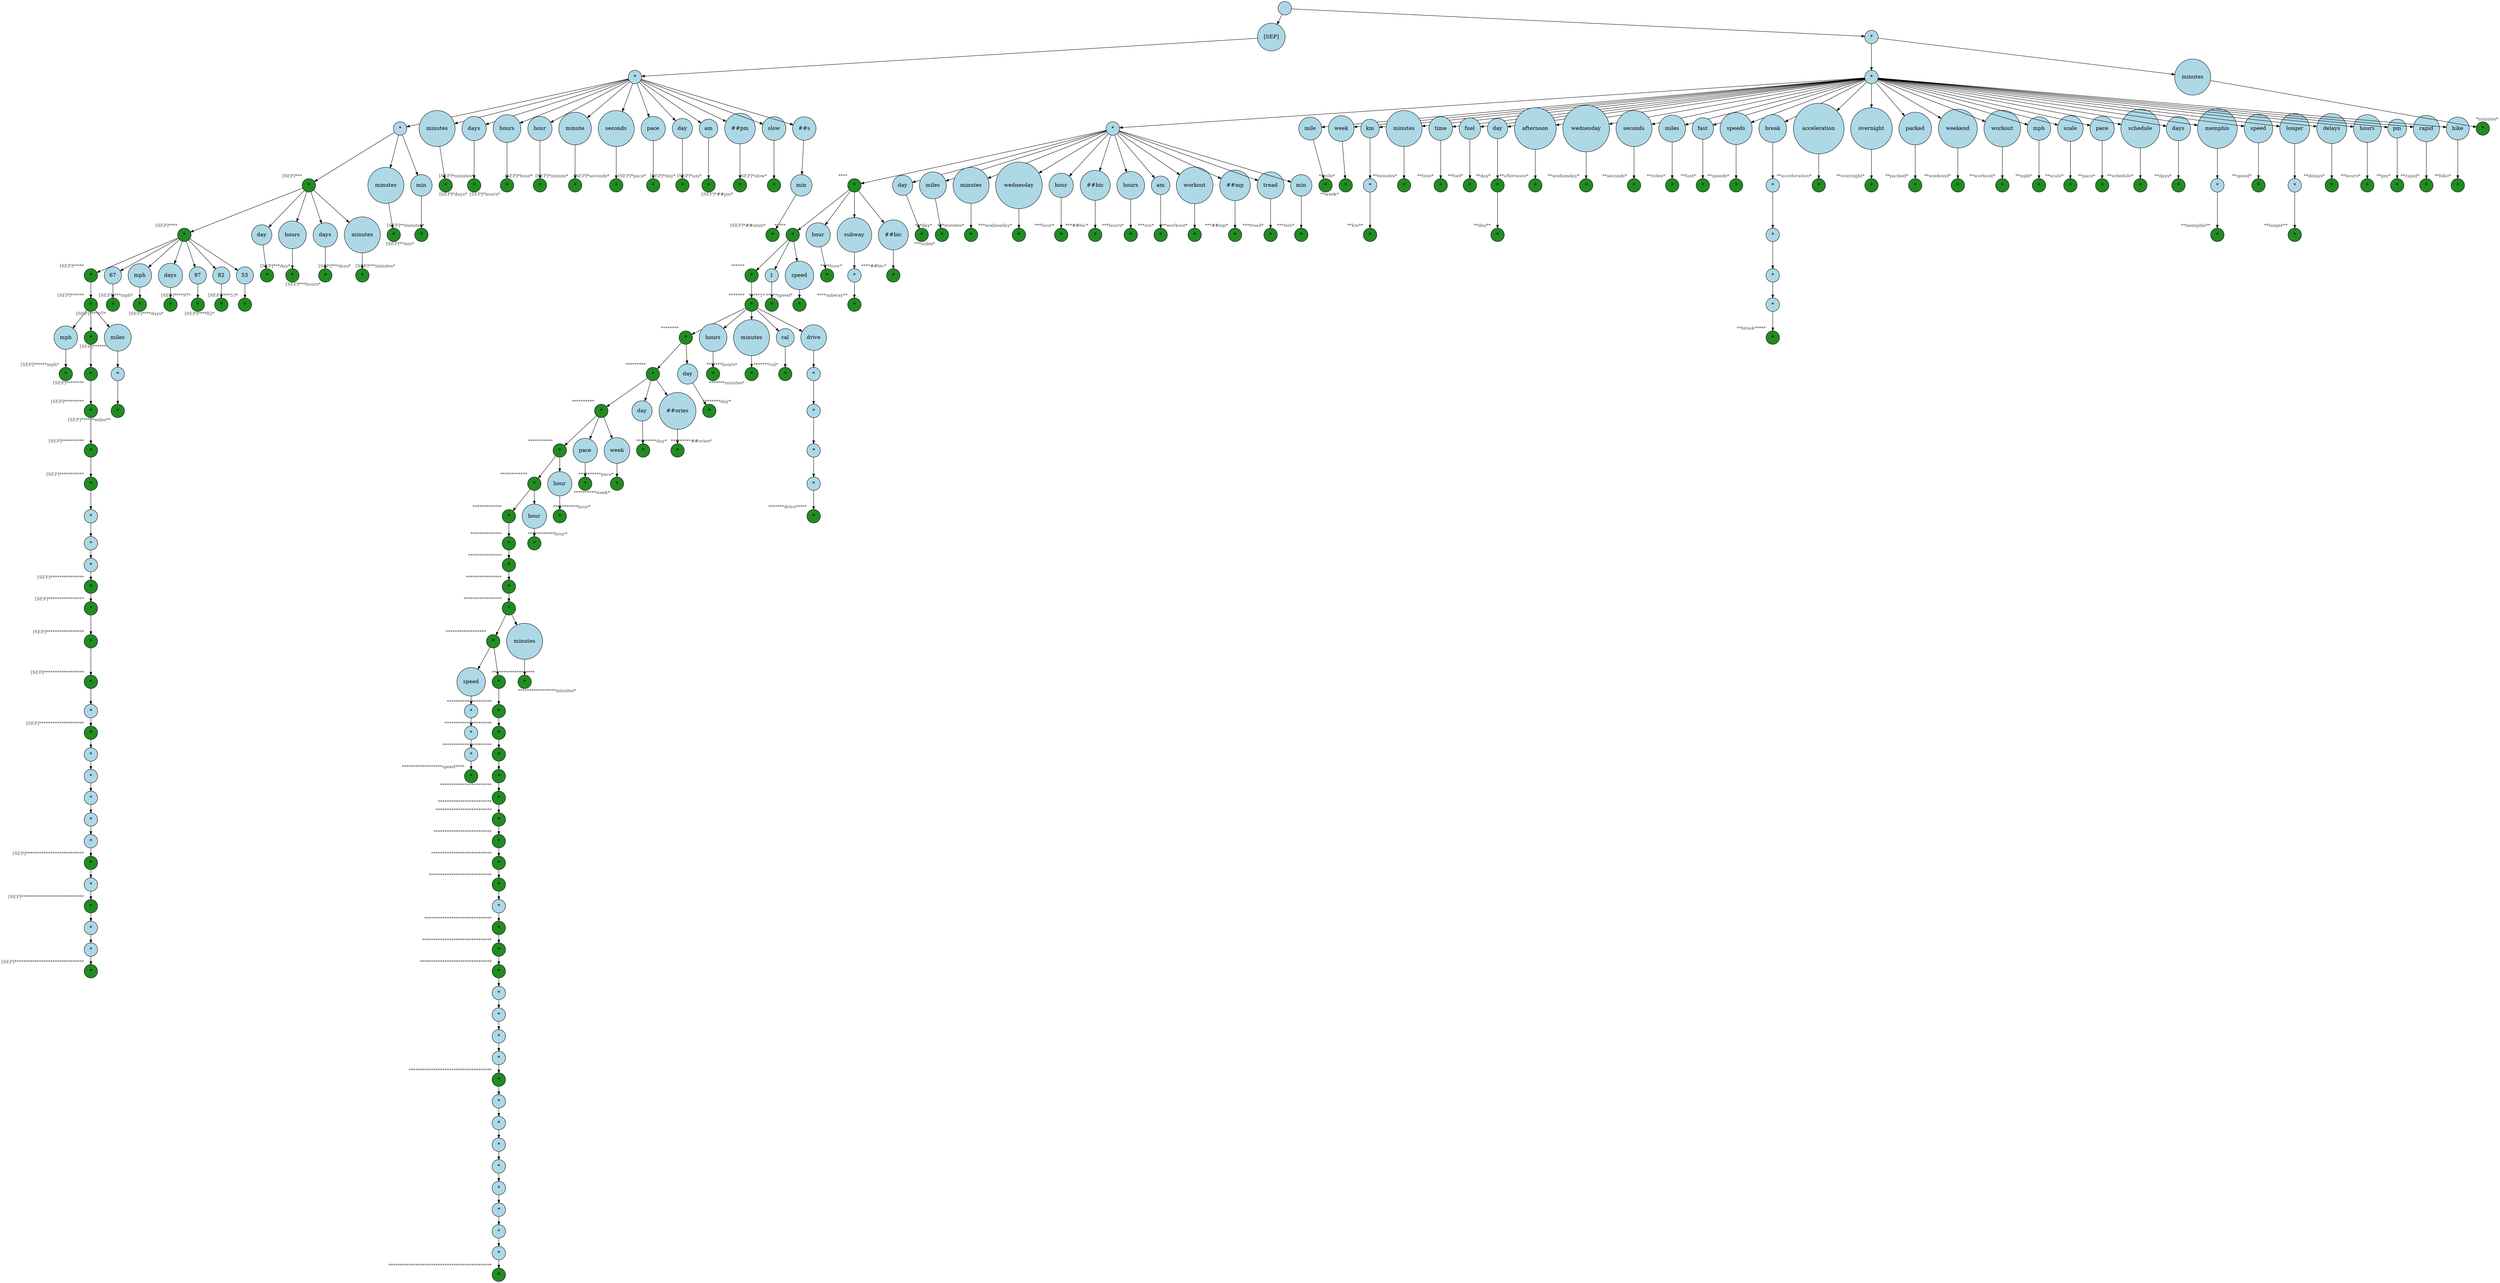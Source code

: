 digraph {
graph [
  nodesep=0.25,
  ranksep=0.3,
  splines=line
];
node [
  style=filled,
  fillcolor=lightblue,
  shape=circle
];
edge [
  arrowsize=0.8,
  color=black
];

94165189569744 [
  label=""
];
140291436638208 [
  label="[SEP]"
];
140291436021584 [
  label="*"
];
140291436027200 [
  label="*"
];
140291433184944 [
  label="*"
  xlabel=<<FONT COLOR="grey25" POINT-SIZE="12">[SEP]***</FONT>>
  fillcolor="forestgreen"
  color="black"
];
140291433184048 [
  label="*"
  xlabel=<<FONT COLOR="grey25" POINT-SIZE="12">[SEP]****</FONT>>
  fillcolor="forestgreen"
  color="black"
];
140291433178480 [
  label="*"
  xlabel=<<FONT COLOR="grey25" POINT-SIZE="12">[SEP]*****</FONT>>
  fillcolor="forestgreen"
  color="black"
];
140291433172784 [
  label="*"
  xlabel=<<FONT COLOR="grey25" POINT-SIZE="12">[SEP]******</FONT>>
  fillcolor="forestgreen"
  color="black"
];
140291433175408 [
  label="mph"
];
140291433177136 [
  label="*"
  xlabel=<<FONT COLOR="grey25" POINT-SIZE="12">[SEP]******mph*</FONT>>
  fillcolor="forestgreen"
  color="black"
];
140291433175920 [
  label="*"
  xlabel=<<FONT COLOR="grey25" POINT-SIZE="12">[SEP]*******</FONT>>
  fillcolor="forestgreen"
  color="black"
];
140291433171248 [
  label="*"
  xlabel=<<FONT COLOR="grey25" POINT-SIZE="12">[SEP]********</FONT>>
  fillcolor="forestgreen"
  color="black"
];
140291433173680 [
  label="*"
  xlabel=<<FONT COLOR="grey25" POINT-SIZE="12">[SEP]*********</FONT>>
  fillcolor="forestgreen"
  color="black"
];
140291433184624 [
  label="*"
  xlabel=<<FONT COLOR="grey25" POINT-SIZE="12">[SEP]**********</FONT>>
  fillcolor="forestgreen"
  color="black"
];
140291433169776 [
  label="*"
  xlabel=<<FONT COLOR="grey25" POINT-SIZE="12">[SEP]***********</FONT>>
  fillcolor="forestgreen"
  color="black"
];
140291433180464 [
  label="*"
];
140291433182768 [
  label="*"
];
140291433183088 [
  label="*"
];
140291433176112 [
  label="*"
  xlabel=<<FONT COLOR="grey25" POINT-SIZE="12">[SEP]***************</FONT>>
  fillcolor="forestgreen"
  color="black"
];
140291433171440 [
  label="*"
  xlabel=<<FONT COLOR="grey25" POINT-SIZE="12">[SEP]****************</FONT>>
  fillcolor="forestgreen"
  color="black"
];
140291433176304 [
  label="*"
  xlabel=<<FONT COLOR="grey25" POINT-SIZE="12">[SEP]*****************</FONT>>
  fillcolor="forestgreen"
  color="black"
];
140291433175024 [
  label="*"
  xlabel=<<FONT COLOR="grey25" POINT-SIZE="12">[SEP]******************</FONT>>
  fillcolor="forestgreen"
  color="black"
];
140289730774800 [
  label="*"
];
140289730787840 [
  label="*"
  xlabel=<<FONT COLOR="grey25" POINT-SIZE="12">[SEP]********************</FONT>>
  fillcolor="forestgreen"
  color="black"
];
140289730786560 [
  label="*"
];
140289730783280 [
  label="*"
];
140289730777920 [
  label="*"
];
140289730777120 [
  label="*"
];
140289730785360 [
  label="*"
];
140289730779200 [
  label="*"
  xlabel=<<FONT COLOR="grey25" POINT-SIZE="12">[SEP]**************************</FONT>>
  fillcolor="forestgreen"
  color="black"
];
140289730775040 [
  label="*"
];
140289730786400 [
  label="*"
  xlabel=<<FONT COLOR="grey25" POINT-SIZE="12">[SEP]****************************</FONT>>
  fillcolor="forestgreen"
  color="black"
];
140289730781040 [
  label="*"
];
140289730774880 [
  label="*"
];
140289730780240 [
  label="*"
  xlabel=<<FONT COLOR="grey25" POINT-SIZE="12">[SEP]*******************************</FONT>>
  fillcolor="forestgreen"
  color="black"
];
140291433177008 [
  label="miles"
];
140291433174448 [
  label="*"
];
140291433178224 [
  label="*"
  xlabel=<<FONT COLOR="grey25" POINT-SIZE="12">[SEP]******miles**</FONT>>
  fillcolor="forestgreen"
  color="black"
];
140291433177392 [
  label="67"
];
140291434339888 [
  label="*"
  xlabel=<<FONT COLOR="grey25" POINT-SIZE="12">[SEP]****67*</FONT>>
  fillcolor="forestgreen"
  color="black"
];
140291434335280 [
  label="mph"
];
140291434332336 [
  label="*"
  xlabel=<<FONT COLOR="grey25" POINT-SIZE="12">[SEP]****mph*</FONT>>
  fillcolor="forestgreen"
  color="black"
];
140291434338672 [
  label="days"
];
140291434347760 [
  label="*"
  xlabel=<<FONT COLOR="grey25" POINT-SIZE="12">[SEP]****days*</FONT>>
  fillcolor="forestgreen"
  color="black"
];
140291434343408 [
  label="97"
];
140291434342768 [
  label="*"
  xlabel=<<FONT COLOR="grey25" POINT-SIZE="12">[SEP]****97*</FONT>>
  fillcolor="forestgreen"
  color="black"
];
140291434337136 [
  label="82"
];
140291434341168 [
  label="*"
  xlabel=<<FONT COLOR="grey25" POINT-SIZE="12">[SEP]****82*</FONT>>
  fillcolor="forestgreen"
  color="black"
];
140291434347952 [
  label="53"
];
140291434338992 [
  label="*"
  xlabel=<<FONT COLOR="grey25" POINT-SIZE="12">[SEP]****53*</FONT>>
  fillcolor="forestgreen"
  color="black"
];
140291434340720 [
  label="day"
];
140291434344752 [
  label="*"
  xlabel=<<FONT COLOR="grey25" POINT-SIZE="12">[SEP]***day*</FONT>>
  fillcolor="forestgreen"
  color="black"
];
140291434343472 [
  label="hours"
];
140291434332464 [
  label="*"
  xlabel=<<FONT COLOR="grey25" POINT-SIZE="12">[SEP]***hours*</FONT>>
  fillcolor="forestgreen"
  color="black"
];
140291434333616 [
  label="days"
];
140291434346608 [
  label="*"
  xlabel=<<FONT COLOR="grey25" POINT-SIZE="12">[SEP]***days*</FONT>>
  fillcolor="forestgreen"
  color="black"
];
140291434336240 [
  label="minutes"
];
140291434334832 [
  label="*"
  xlabel=<<FONT COLOR="grey25" POINT-SIZE="12">[SEP]***minutes*</FONT>>
  fillcolor="forestgreen"
  color="black"
];
140291434337008 [
  label="minutes"
];
140291434340656 [
  label="*"
  xlabel=<<FONT COLOR="grey25" POINT-SIZE="12">[SEP]**minutes*</FONT>>
  fillcolor="forestgreen"
  color="black"
];
140291434336176 [
  label="min"
];
140291434341040 [
  label="*"
  xlabel=<<FONT COLOR="grey25" POINT-SIZE="12">[SEP]**min*</FONT>>
  fillcolor="forestgreen"
  color="black"
];
140291434337968 [
  label="minutes"
];
140291434334448 [
  label="*"
  xlabel=<<FONT COLOR="grey25" POINT-SIZE="12">[SEP]*minutes*</FONT>>
  fillcolor="forestgreen"
  color="black"
];
140291434346416 [
  label="days"
];
140291434337584 [
  label="*"
  xlabel=<<FONT COLOR="grey25" POINT-SIZE="12">[SEP]*days*</FONT>>
  fillcolor="forestgreen"
  color="black"
];
140291434337392 [
  label="hours"
];
140291434344816 [
  label="*"
  xlabel=<<FONT COLOR="grey25" POINT-SIZE="12">[SEP]*hours*</FONT>>
  fillcolor="forestgreen"
  color="black"
];
140291434334128 [
  label="hour"
];
140291434338736 [
  label="*"
  xlabel=<<FONT COLOR="grey25" POINT-SIZE="12">[SEP]*hour*</FONT>>
  fillcolor="forestgreen"
  color="black"
];
140291434348336 [
  label="minute"
];
140291434347888 [
  label="*"
  xlabel=<<FONT COLOR="grey25" POINT-SIZE="12">[SEP]*minute*</FONT>>
  fillcolor="forestgreen"
  color="black"
];
140291434338032 [
  label="seconds"
];
140291434345328 [
  label="*"
  xlabel=<<FONT COLOR="grey25" POINT-SIZE="12">[SEP]*seconds*</FONT>>
  fillcolor="forestgreen"
  color="black"
];
140291434345840 [
  label="pace"
];
140291434347312 [
  label="*"
  xlabel=<<FONT COLOR="grey25" POINT-SIZE="12">[SEP]*pace*</FONT>>
  fillcolor="forestgreen"
  color="black"
];
140291434338096 [
  label="day"
];
140291434332400 [
  label="*"
  xlabel=<<FONT COLOR="grey25" POINT-SIZE="12">[SEP]*day*</FONT>>
  fillcolor="forestgreen"
  color="black"
];
140291434344176 [
  label="am"
];
140291434344624 [
  label="*"
  xlabel=<<FONT COLOR="grey25" POINT-SIZE="12">[SEP]*am*</FONT>>
  fillcolor="forestgreen"
  color="black"
];
140291434344368 [
  label="##pm"
];
140291434332912 [
  label="*"
  xlabel=<<FONT COLOR="grey25" POINT-SIZE="12">[SEP]*##pm*</FONT>>
  fillcolor="forestgreen"
  color="black"
];
140291434333680 [
  label="slow"
];
140291434343792 [
  label="*"
  xlabel=<<FONT COLOR="grey25" POINT-SIZE="12">[SEP]*slow*</FONT>>
  fillcolor="forestgreen"
  color="black"
];
140291434346032 [
  label="##s"
];
140291434335536 [
  label="min"
];
140291434342512 [
  label="*"
  xlabel=<<FONT COLOR="grey25" POINT-SIZE="12">[SEP]*##smin*</FONT>>
  fillcolor="forestgreen"
  color="black"
];
94165189609096 [
  label="*"
];
140290928855392 [
  label="*"
];
140290928867152 [
  label="*"
];
140290928868256 [
  label="*"
  xlabel=<<FONT COLOR="grey25" POINT-SIZE="12">****</FONT>>
  fillcolor="forestgreen"
  color="black"
];
140290928867824 [
  label="*"
  xlabel=<<FONT COLOR="grey25" POINT-SIZE="12">*****</FONT>>
  fillcolor="forestgreen"
  color="black"
];
140290928866096 [
  label="*"
  xlabel=<<FONT COLOR="grey25" POINT-SIZE="12">******</FONT>>
  fillcolor="forestgreen"
  color="black"
];
140290928867200 [
  label="*"
  xlabel=<<FONT COLOR="grey25" POINT-SIZE="12">*******</FONT>>
  fillcolor="forestgreen"
  color="black"
];
140291434342000 [
  label="*"
  xlabel=<<FONT COLOR="grey25" POINT-SIZE="12">********</FONT>>
  fillcolor="forestgreen"
  color="black"
];
140291434335984 [
  label="*"
  xlabel=<<FONT COLOR="grey25" POINT-SIZE="12">*********</FONT>>
  fillcolor="forestgreen"
  color="black"
];
140291434336752 [
  label="*"
  xlabel=<<FONT COLOR="grey25" POINT-SIZE="12">**********</FONT>>
  fillcolor="forestgreen"
  color="black"
];
140291434348144 [
  label="*"
  xlabel=<<FONT COLOR="grey25" POINT-SIZE="12">***********</FONT>>
  fillcolor="forestgreen"
  color="black"
];
140291434337200 [
  label="*"
  xlabel=<<FONT COLOR="grey25" POINT-SIZE="12">************</FONT>>
  fillcolor="forestgreen"
  color="black"
];
140291434341744 [
  label="*"
  xlabel=<<FONT COLOR="grey25" POINT-SIZE="12">*************</FONT>>
  fillcolor="forestgreen"
  color="black"
];
140291434346736 [
  label="*"
  xlabel=<<FONT COLOR="grey25" POINT-SIZE="12">**************</FONT>>
  fillcolor="forestgreen"
  color="black"
];
140291434340400 [
  label="*"
  xlabel=<<FONT COLOR="grey25" POINT-SIZE="12">***************</FONT>>
  fillcolor="forestgreen"
  color="black"
];
140291434337712 [
  label="*"
  xlabel=<<FONT COLOR="grey25" POINT-SIZE="12">****************</FONT>>
  fillcolor="forestgreen"
  color="black"
];
140291434335920 [
  label="*"
  xlabel=<<FONT COLOR="grey25" POINT-SIZE="12">*****************</FONT>>
  fillcolor="forestgreen"
  color="black"
];
140291434340976 [
  label="*"
  xlabel=<<FONT COLOR="grey25" POINT-SIZE="12">******************</FONT>>
  fillcolor="forestgreen"
  color="black"
];
140291434348464 [
  label="speed"
];
140289730783920 [
  label="*"
];
140289730783760 [
  label="*"
];
140289730782160 [
  label="*"
];
140289730783120 [
  label="*"
  xlabel=<<FONT COLOR="grey25" POINT-SIZE="12">******************speed****</FONT>>
  fillcolor="forestgreen"
  color="black"
];
140291434333744 [
  label="*"
  xlabel=<<FONT COLOR="grey25" POINT-SIZE="12">*******************</FONT>>
  fillcolor="forestgreen"
  color="black"
];
140291434342448 [
  label="*"
  xlabel=<<FONT COLOR="grey25" POINT-SIZE="12">********************</FONT>>
  fillcolor="forestgreen"
  color="black"
];
140291434342832 [
  label="*"
  xlabel=<<FONT COLOR="grey25" POINT-SIZE="12">*********************</FONT>>
  fillcolor="forestgreen"
  color="black"
];
140291434341360 [
  label="*"
  xlabel=<<FONT COLOR="grey25" POINT-SIZE="12">**********************</FONT>>
  fillcolor="forestgreen"
  color="black"
];
140291434343344 [
  label="*"
  xlabel=<<FONT COLOR="grey25" POINT-SIZE="12">***********************</FONT>>
  fillcolor="forestgreen"
  color="black"
];
140289730774400 [
  label="*"
  xlabel=<<FONT COLOR="grey25" POINT-SIZE="12">************************</FONT>>
  fillcolor="forestgreen"
  color="black"
];
140289730776800 [
  label="*"
  xlabel=<<FONT COLOR="grey25" POINT-SIZE="12">*************************</FONT>>
  fillcolor="forestgreen"
  color="black"
];
140289730787600 [
  label="*"
  xlabel=<<FONT COLOR="grey25" POINT-SIZE="12">**************************</FONT>>
  fillcolor="forestgreen"
  color="black"
];
140289730777680 [
  label="*"
  xlabel=<<FONT COLOR="grey25" POINT-SIZE="12">***************************</FONT>>
  fillcolor="forestgreen"
  color="black"
];
140289730785840 [
  label="*"
  xlabel=<<FONT COLOR="grey25" POINT-SIZE="12">****************************</FONT>>
  fillcolor="forestgreen"
  color="black"
];
140289730777760 [
  label="*"
];
140289730782320 [
  label="*"
  xlabel=<<FONT COLOR="grey25" POINT-SIZE="12">******************************</FONT>>
  fillcolor="forestgreen"
  color="black"
];
140289730776080 [
  label="*"
  xlabel=<<FONT COLOR="grey25" POINT-SIZE="12">*******************************</FONT>>
  fillcolor="forestgreen"
  color="black"
];
140289730777840 [
  label="*"
  xlabel=<<FONT COLOR="grey25" POINT-SIZE="12">********************************</FONT>>
  fillcolor="forestgreen"
  color="black"
];
140289730781520 [
  label="*"
];
140289730776320 [
  label="*"
];
140289730781680 [
  label="*"
];
140289730775920 [
  label="*"
];
140289730785600 [
  label="*"
  xlabel=<<FONT COLOR="grey25" POINT-SIZE="12">*************************************</FONT>>
  fillcolor="forestgreen"
  color="black"
];
140289730776640 [
  label="*"
];
140289730782480 [
  label="*"
];
140289711097872 [
  label="*"
];
140289711100752 [
  label="*"
];
140289711099024 [
  label="*"
];
140289711102096 [
  label="*"
];
140289711099984 [
  label="*"
];
140289711106992 [
  label="*"
];
140289711107760 [
  label="*"
  xlabel=<<FONT COLOR="grey25" POINT-SIZE="12">**********************************************</FONT>>
  fillcolor="forestgreen"
  color="black"
];
140294643998256 [
  label="minutes"
];
140289730782640 [
  label="*"
  xlabel=<<FONT COLOR="grey25" POINT-SIZE="12">*****************minutes*</FONT>>
  fillcolor="forestgreen"
  color="black"
];
140291434687472 [
  label="hour"
];
140291434684912 [
  label="*"
  xlabel=<<FONT COLOR="grey25" POINT-SIZE="12">************hour*</FONT>>
  fillcolor="forestgreen"
  color="black"
];
140291434677360 [
  label="hour"
];
140291434677872 [
  label="*"
  xlabel=<<FONT COLOR="grey25" POINT-SIZE="12">***********hour*</FONT>>
  fillcolor="forestgreen"
  color="black"
];
140291434683952 [
  label="pace"
];
140291434687088 [
  label="*"
  xlabel=<<FONT COLOR="grey25" POINT-SIZE="12">**********pace*</FONT>>
  fillcolor="forestgreen"
  color="black"
];
140291434687408 [
  label="week"
];
140291434678448 [
  label="*"
  xlabel=<<FONT COLOR="grey25" POINT-SIZE="12">**********week*</FONT>>
  fillcolor="forestgreen"
  color="black"
];
140291434688624 [
  label="day"
];
140291434680048 [
  label="*"
  xlabel=<<FONT COLOR="grey25" POINT-SIZE="12">*********day*</FONT>>
  fillcolor="forestgreen"
  color="black"
];
140291434683888 [
  label="##ories"
];
140291434690224 [
  label="*"
  xlabel=<<FONT COLOR="grey25" POINT-SIZE="12">*********##ories*</FONT>>
  fillcolor="forestgreen"
  color="black"
];
140291434683760 [
  label="day"
];
140291434692336 [
  label="*"
  xlabel=<<FONT COLOR="grey25" POINT-SIZE="12">********day*</FONT>>
  fillcolor="forestgreen"
  color="black"
];
140291434680624 [
  label="hours"
];
140291434687856 [
  label="*"
  xlabel=<<FONT COLOR="grey25" POINT-SIZE="12">*******hours*</FONT>>
  fillcolor="forestgreen"
  color="black"
];
140291434684720 [
  label="minutes"
];
140291434690672 [
  label="*"
  xlabel=<<FONT COLOR="grey25" POINT-SIZE="12">*******minutes*</FONT>>
  fillcolor="forestgreen"
  color="black"
];
140291434689520 [
  label="cal"
];
140291434681328 [
  label="*"
  xlabel=<<FONT COLOR="grey25" POINT-SIZE="12">*******cal*</FONT>>
  fillcolor="forestgreen"
  color="black"
];
140291434683632 [
  label="drive"
];
140291434680368 [
  label="*"
];
140291434691888 [
  label="*"
];
140291434684784 [
  label="*"
];
140291434688112 [
  label="*"
];
140291434684400 [
  label="*"
  xlabel=<<FONT COLOR="grey25" POINT-SIZE="12">*******drive*****</FONT>>
  fillcolor="forestgreen"
  color="black"
];
140290928853472 [
  label="1"
];
140291434541536 [
  label="*"
  xlabel=<<FONT COLOR="grey25" POINT-SIZE="12">*****1*</FONT>>
  fillcolor="forestgreen"
  color="black"
];
140291434691120 [
  label="speed"
];
140291434687600 [
  label="*"
  xlabel=<<FONT COLOR="grey25" POINT-SIZE="12">*****speed*</FONT>>
  fillcolor="forestgreen"
  color="black"
];
140291434691504 [
  label="hour"
];
140291434692272 [
  label="*"
  xlabel=<<FONT COLOR="grey25" POINT-SIZE="12">****hour*</FONT>>
  fillcolor="forestgreen"
  color="black"
];
140291434682864 [
  label="subway"
];
140291434687792 [
  label="*"
];
140291434686576 [
  label="*"
  xlabel=<<FONT COLOR="grey25" POINT-SIZE="12">****subway**</FONT>>
  fillcolor="forestgreen"
  color="black"
];
140291434690992 [
  label="##bic"
];
140291434677040 [
  label="*"
  xlabel=<<FONT COLOR="grey25" POINT-SIZE="12">****##bic*</FONT>>
  fillcolor="forestgreen"
  color="black"
];
140290928859712 [
  label="day"
];
140291434535104 [
  label="*"
  xlabel=<<FONT COLOR="grey25" POINT-SIZE="12">***day*</FONT>>
  fillcolor="forestgreen"
  color="black"
];
140291434683248 [
  label="miles"
];
140291434684272 [
  label="*"
  xlabel=<<FONT COLOR="grey25" POINT-SIZE="12">***miles*</FONT>>
  fillcolor="forestgreen"
  color="black"
];
140291434680112 [
  label="minutes"
];
140291434678832 [
  label="*"
  xlabel=<<FONT COLOR="grey25" POINT-SIZE="12">***minutes*</FONT>>
  fillcolor="forestgreen"
  color="black"
];
140291434676656 [
  label="wednesday"
];
140291434684208 [
  label="*"
  xlabel=<<FONT COLOR="grey25" POINT-SIZE="12">***wednesday*</FONT>>
  fillcolor="forestgreen"
  color="black"
];
140291434528816 [
  label="hour"
];
140291434682480 [
  label="*"
  xlabel=<<FONT COLOR="grey25" POINT-SIZE="12">***hour*</FONT>>
  fillcolor="forestgreen"
  color="black"
];
140291434680432 [
  label="##bic"
];
140291434683440 [
  label="*"
  xlabel=<<FONT COLOR="grey25" POINT-SIZE="12">***##bic*</FONT>>
  fillcolor="forestgreen"
  color="black"
];
140291434685936 [
  label="hours"
];
140291434691568 [
  label="*"
  xlabel=<<FONT COLOR="grey25" POINT-SIZE="12">***hours*</FONT>>
  fillcolor="forestgreen"
  color="black"
];
140291434543216 [
  label="am"
];
140291434544848 [
  label="*"
  xlabel=<<FONT COLOR="grey25" POINT-SIZE="12">***am*</FONT>>
  fillcolor="forestgreen"
  color="black"
];
140291434692208 [
  label="workout"
];
140291434687536 [
  label="*"
  xlabel=<<FONT COLOR="grey25" POINT-SIZE="12">***workout*</FONT>>
  fillcolor="forestgreen"
  color="black"
];
140291434539424 [
  label="##mp"
];
140291434688304 [
  label="*"
  xlabel=<<FONT COLOR="grey25" POINT-SIZE="12">***##mp*</FONT>>
  fillcolor="forestgreen"
  color="black"
];
140291434681776 [
  label="tread"
];
140291434691376 [
  label="*"
  xlabel=<<FONT COLOR="grey25" POINT-SIZE="12">***tread*</FONT>>
  fillcolor="forestgreen"
  color="black"
];
140289714292704 [
  label="min"
];
140289714296016 [
  label="*"
  xlabel=<<FONT COLOR="grey25" POINT-SIZE="12">***min*</FONT>>
  fillcolor="forestgreen"
  color="black"
];
140290928857552 [
  label="mile"
];
140289714291984 [
  label="*"
  xlabel=<<FONT COLOR="grey25" POINT-SIZE="12">**mile*</FONT>>
  fillcolor="forestgreen"
  color="black"
];
140289714292224 [
  label="week"
];
140289714297648 [
  label="*"
  xlabel=<<FONT COLOR="grey25" POINT-SIZE="12">**week*</FONT>>
  fillcolor="forestgreen"
  color="black"
];
140289714306672 [
  label="km"
];
140289714298032 [
  label="*"
];
140289714295440 [
  label="*"
  xlabel=<<FONT COLOR="grey25" POINT-SIZE="12">**km**</FONT>>
  fillcolor="forestgreen"
  color="black"
];
140291434677104 [
  label="minutes"
];
140291434679536 [
  label="*"
  xlabel=<<FONT COLOR="grey25" POINT-SIZE="12">**minutes*</FONT>>
  fillcolor="forestgreen"
  color="black"
];
140289714298992 [
  label="time"
];
140289714301344 [
  label="*"
  xlabel=<<FONT COLOR="grey25" POINT-SIZE="12">**time*</FONT>>
  fillcolor="forestgreen"
  color="black"
];
140289714293232 [
  label="fuel"
];
140289714303360 [
  label="*"
  xlabel=<<FONT COLOR="grey25" POINT-SIZE="12">**fuel*</FONT>>
  fillcolor="forestgreen"
  color="black"
];
140289714291888 [
  label="day"
];
140289714292080 [
  label="*"
  xlabel=<<FONT COLOR="grey25" POINT-SIZE="12">**day*</FONT>>
  fillcolor="forestgreen"
  color="black"
];
140289714297984 [
  label="*"
  xlabel=<<FONT COLOR="grey25" POINT-SIZE="12">**day**</FONT>>
  fillcolor="forestgreen"
  color="black"
];
140291434678896 [
  label="afternoon"
];
140291434692080 [
  label="*"
  xlabel=<<FONT COLOR="grey25" POINT-SIZE="12">**afternoon*</FONT>>
  fillcolor="forestgreen"
  color="black"
];
140291434680816 [
  label="wednesday"
];
140291434682736 [
  label="*"
  xlabel=<<FONT COLOR="grey25" POINT-SIZE="12">**wednesday*</FONT>>
  fillcolor="forestgreen"
  color="black"
];
140291434678192 [
  label="seconds"
];
140291434689136 [
  label="*"
  xlabel=<<FONT COLOR="grey25" POINT-SIZE="12">**seconds*</FONT>>
  fillcolor="forestgreen"
  color="black"
];
140289714297216 [
  label="miles"
];
140291434679344 [
  label="*"
  xlabel=<<FONT COLOR="grey25" POINT-SIZE="12">**miles*</FONT>>
  fillcolor="forestgreen"
  color="black"
];
140289714292512 [
  label="fast"
];
140289714296544 [
  label="*"
  xlabel=<<FONT COLOR="grey25" POINT-SIZE="12">**fast*</FONT>>
  fillcolor="forestgreen"
  color="black"
];
140291429469424 [
  label="speeds"
];
140291429473712 [
  label="*"
  xlabel=<<FONT COLOR="grey25" POINT-SIZE="12">**speeds*</FONT>>
  fillcolor="forestgreen"
  color="black"
];
140289714300288 [
  label="break"
];
140291429479920 [
  label="*"
];
140291429478640 [
  label="*"
];
140291429470512 [
  label="*"
];
140291429478576 [
  label="*"
];
140291429466928 [
  label="*"
  xlabel=<<FONT COLOR="grey25" POINT-SIZE="12">**break*****</FONT>>
  fillcolor="forestgreen"
  color="black"
];
140291429470384 [
  label="acceleration"
];
140291429467184 [
  label="*"
  xlabel=<<FONT COLOR="grey25" POINT-SIZE="12">**acceleration*</FONT>>
  fillcolor="forestgreen"
  color="black"
];
140291429482288 [
  label="overnight"
];
140291429468208 [
  label="*"
  xlabel=<<FONT COLOR="grey25" POINT-SIZE="12">**overnight*</FONT>>
  fillcolor="forestgreen"
  color="black"
];
140291429467376 [
  label="packed"
];
140291429475248 [
  label="*"
  xlabel=<<FONT COLOR="grey25" POINT-SIZE="12">**packed*</FONT>>
  fillcolor="forestgreen"
  color="black"
];
140291429473584 [
  label="weekend"
];
140291429480432 [
  label="*"
  xlabel=<<FONT COLOR="grey25" POINT-SIZE="12">**weekend*</FONT>>
  fillcolor="forestgreen"
  color="black"
];
140291429481136 [
  label="workout"
];
140291429474928 [
  label="*"
  xlabel=<<FONT COLOR="grey25" POINT-SIZE="12">**workout*</FONT>>
  fillcolor="forestgreen"
  color="black"
];
140289714294672 [
  label="mph"
];
140289714293616 [
  label="*"
  xlabel=<<FONT COLOR="grey25" POINT-SIZE="12">**mph*</FONT>>
  fillcolor="forestgreen"
  color="black"
];
140289714293808 [
  label="scale"
];
140291429469168 [
  label="*"
  xlabel=<<FONT COLOR="grey25" POINT-SIZE="12">**scale*</FONT>>
  fillcolor="forestgreen"
  color="black"
];
140289714302928 [
  label="pace"
];
140289714305328 [
  label="*"
  xlabel=<<FONT COLOR="grey25" POINT-SIZE="12">**pace*</FONT>>
  fillcolor="forestgreen"
  color="black"
];
140291429472624 [
  label="schedule"
];
140291429474736 [
  label="*"
  xlabel=<<FONT COLOR="grey25" POINT-SIZE="12">**schedule*</FONT>>
  fillcolor="forestgreen"
  color="black"
];
140289714304464 [
  label="days"
];
140289714300624 [
  label="*"
  xlabel=<<FONT COLOR="grey25" POINT-SIZE="12">**days*</FONT>>
  fillcolor="forestgreen"
  color="black"
];
140291429475056 [
  label="memphis"
];
140291429478768 [
  label="*"
];
140291429470832 [
  label="*"
  xlabel=<<FONT COLOR="grey25" POINT-SIZE="12">**memphis**</FONT>>
  fillcolor="forestgreen"
  color="black"
];
140289714295824 [
  label="speed"
];
140291429482352 [
  label="*"
  xlabel=<<FONT COLOR="grey25" POINT-SIZE="12">**speed*</FONT>>
  fillcolor="forestgreen"
  color="black"
];
140291429470960 [
  label="longer"
];
140291429474864 [
  label="*"
];
140291429470128 [
  label="*"
  xlabel=<<FONT COLOR="grey25" POINT-SIZE="12">**longer**</FONT>>
  fillcolor="forestgreen"
  color="black"
];
140291429474352 [
  label="delays"
];
140291429474608 [
  label="*"
  xlabel=<<FONT COLOR="grey25" POINT-SIZE="12">**delays*</FONT>>
  fillcolor="forestgreen"
  color="black"
];
140289714299856 [
  label="hours"
];
140291429477296 [
  label="*"
  xlabel=<<FONT COLOR="grey25" POINT-SIZE="12">**hours*</FONT>>
  fillcolor="forestgreen"
  color="black"
];
140289714300816 [
  label="pm"
];
140289714292608 [
  label="*"
  xlabel=<<FONT COLOR="grey25" POINT-SIZE="12">**pm*</FONT>>
  fillcolor="forestgreen"
  color="black"
];
140289714293376 [
  label="rapid"
];
140291429468464 [
  label="*"
  xlabel=<<FONT COLOR="grey25" POINT-SIZE="12">**rapid*</FONT>>
  fillcolor="forestgreen"
  color="black"
];
140289714302352 [
  label="hike"
];
140289714305136 [
  label="*"
  xlabel=<<FONT COLOR="grey25" POINT-SIZE="12">**hike*</FONT>>
  fillcolor="forestgreen"
  color="black"
];
140291429476592 [
  label="minutes"
];
140291429472496 [
  label="*"
  xlabel=<<FONT COLOR="grey25" POINT-SIZE="12">*minutes*</FONT>>
  fillcolor="forestgreen"
  color="black"
];
140291433175408 -> 140291433177136 [

];
140291433172784 -> 140291433175408 [

];
140289730774880 -> 140289730780240 [

];
140289730781040 -> 140289730774880 [

];
140289730786400 -> 140289730781040 [

];
140289730775040 -> 140289730786400 [

];
140289730779200 -> 140289730775040 [

];
140289730785360 -> 140289730779200 [

];
140289730777120 -> 140289730785360 [

];
140289730777920 -> 140289730777120 [

];
140289730783280 -> 140289730777920 [

];
140289730786560 -> 140289730783280 [

];
140289730787840 -> 140289730786560 [

];
140289730774800 -> 140289730787840 [

];
140291433175024 -> 140289730774800 [

];
140291433176304 -> 140291433175024 [

];
140291433171440 -> 140291433176304 [

];
140291433176112 -> 140291433171440 [

];
140291433183088 -> 140291433176112 [

];
140291433182768 -> 140291433183088 [

];
140291433180464 -> 140291433182768 [

];
140291433169776 -> 140291433180464 [

];
140291433184624 -> 140291433169776 [

];
140291433173680 -> 140291433184624 [

];
140291433171248 -> 140291433173680 [

];
140291433175920 -> 140291433171248 [

];
140291433172784 -> 140291433175920 [

];
140291433174448 -> 140291433178224 [

];
140291433177008 -> 140291433174448 [

];
140291433172784 -> 140291433177008 [

];
140291433178480 -> 140291433172784 [

];
140291433184048 -> 140291433178480 [

];
140291433177392 -> 140291434339888 [

];
140291433184048 -> 140291433177392 [

];
140291434335280 -> 140291434332336 [

];
140291433184048 -> 140291434335280 [

];
140291434338672 -> 140291434347760 [

];
140291433184048 -> 140291434338672 [

];
140291434343408 -> 140291434342768 [

];
140291433184048 -> 140291434343408 [

];
140291434337136 -> 140291434341168 [

];
140291433184048 -> 140291434337136 [

];
140291434347952 -> 140291434338992 [

];
140291433184048 -> 140291434347952 [

];
140291433184944 -> 140291433184048 [

];
140291434340720 -> 140291434344752 [

];
140291433184944 -> 140291434340720 [

];
140291434343472 -> 140291434332464 [

];
140291433184944 -> 140291434343472 [

];
140291434333616 -> 140291434346608 [

];
140291433184944 -> 140291434333616 [

];
140291434336240 -> 140291434334832 [

];
140291433184944 -> 140291434336240 [

];
140291436027200 -> 140291433184944 [

];
140291434337008 -> 140291434340656 [

];
140291436027200 -> 140291434337008 [

];
140291434336176 -> 140291434341040 [

];
140291436027200 -> 140291434336176 [

];
140291436021584 -> 140291436027200 [

];
140291434337968 -> 140291434334448 [

];
140291436021584 -> 140291434337968 [

];
140291434346416 -> 140291434337584 [

];
140291436021584 -> 140291434346416 [

];
140291434337392 -> 140291434344816 [

];
140291436021584 -> 140291434337392 [

];
140291434334128 -> 140291434338736 [

];
140291436021584 -> 140291434334128 [

];
140291434348336 -> 140291434347888 [

];
140291436021584 -> 140291434348336 [

];
140291434338032 -> 140291434345328 [

];
140291436021584 -> 140291434338032 [

];
140291434345840 -> 140291434347312 [

];
140291436021584 -> 140291434345840 [

];
140291434338096 -> 140291434332400 [

];
140291436021584 -> 140291434338096 [

];
140291434344176 -> 140291434344624 [

];
140291436021584 -> 140291434344176 [

];
140291434344368 -> 140291434332912 [

];
140291436021584 -> 140291434344368 [

];
140291434333680 -> 140291434343792 [

];
140291436021584 -> 140291434333680 [

];
140291434335536 -> 140291434342512 [

];
140291434346032 -> 140291434335536 [

];
140291436021584 -> 140291434346032 [

];
140291436638208 -> 140291436021584 [

];
94165189569744 -> 140291436638208 [

];
140289730782160 -> 140289730783120 [

];
140289730783760 -> 140289730782160 [

];
140289730783920 -> 140289730783760 [

];
140291434348464 -> 140289730783920 [

];
140291434340976 -> 140291434348464 [

];
140289711106992 -> 140289711107760 [

];
140289711099984 -> 140289711106992 [

];
140289711102096 -> 140289711099984 [

];
140289711099024 -> 140289711102096 [

];
140289711100752 -> 140289711099024 [

];
140289711097872 -> 140289711100752 [

];
140289730782480 -> 140289711097872 [

];
140289730776640 -> 140289730782480 [

];
140289730785600 -> 140289730776640 [

];
140289730775920 -> 140289730785600 [

];
140289730781680 -> 140289730775920 [

];
140289730776320 -> 140289730781680 [

];
140289730781520 -> 140289730776320 [

];
140289730777840 -> 140289730781520 [

];
140289730776080 -> 140289730777840 [

];
140289730782320 -> 140289730776080 [

];
140289730777760 -> 140289730782320 [

];
140289730785840 -> 140289730777760 [

];
140289730777680 -> 140289730785840 [

];
140289730787600 -> 140289730777680 [

];
140289730776800 -> 140289730787600 [

];
140289730774400 -> 140289730776800 [

];
140291434343344 -> 140289730774400 [

];
140291434341360 -> 140291434343344 [

];
140291434342832 -> 140291434341360 [

];
140291434342448 -> 140291434342832 [

];
140291434333744 -> 140291434342448 [

];
140291434340976 -> 140291434333744 [

];
140291434335920 -> 140291434340976 [

];
140294643998256 -> 140289730782640 [

];
140291434335920 -> 140294643998256 [

];
140291434337712 -> 140291434335920 [

];
140291434340400 -> 140291434337712 [

];
140291434346736 -> 140291434340400 [

];
140291434341744 -> 140291434346736 [

];
140291434337200 -> 140291434341744 [

];
140291434687472 -> 140291434684912 [

];
140291434337200 -> 140291434687472 [

];
140291434348144 -> 140291434337200 [

];
140291434677360 -> 140291434677872 [

];
140291434348144 -> 140291434677360 [

];
140291434336752 -> 140291434348144 [

];
140291434683952 -> 140291434687088 [

];
140291434336752 -> 140291434683952 [

];
140291434687408 -> 140291434678448 [

];
140291434336752 -> 140291434687408 [

];
140291434335984 -> 140291434336752 [

];
140291434688624 -> 140291434680048 [

];
140291434335984 -> 140291434688624 [

];
140291434683888 -> 140291434690224 [

];
140291434335984 -> 140291434683888 [

];
140291434342000 -> 140291434335984 [

];
140291434683760 -> 140291434692336 [

];
140291434342000 -> 140291434683760 [

];
140290928867200 -> 140291434342000 [

];
140291434680624 -> 140291434687856 [

];
140290928867200 -> 140291434680624 [

];
140291434684720 -> 140291434690672 [

];
140290928867200 -> 140291434684720 [

];
140291434689520 -> 140291434681328 [

];
140290928867200 -> 140291434689520 [

];
140291434688112 -> 140291434684400 [

];
140291434684784 -> 140291434688112 [

];
140291434691888 -> 140291434684784 [

];
140291434680368 -> 140291434691888 [

];
140291434683632 -> 140291434680368 [

];
140290928867200 -> 140291434683632 [

];
140290928866096 -> 140290928867200 [

];
140290928867824 -> 140290928866096 [

];
140290928853472 -> 140291434541536 [

];
140290928867824 -> 140290928853472 [

];
140291434691120 -> 140291434687600 [

];
140290928867824 -> 140291434691120 [

];
140290928868256 -> 140290928867824 [

];
140291434691504 -> 140291434692272 [

];
140290928868256 -> 140291434691504 [

];
140291434687792 -> 140291434686576 [

];
140291434682864 -> 140291434687792 [

];
140290928868256 -> 140291434682864 [

];
140291434690992 -> 140291434677040 [

];
140290928868256 -> 140291434690992 [

];
140290928867152 -> 140290928868256 [

];
140290928859712 -> 140291434535104 [

];
140290928867152 -> 140290928859712 [

];
140291434683248 -> 140291434684272 [

];
140290928867152 -> 140291434683248 [

];
140291434680112 -> 140291434678832 [

];
140290928867152 -> 140291434680112 [

];
140291434676656 -> 140291434684208 [

];
140290928867152 -> 140291434676656 [

];
140291434528816 -> 140291434682480 [

];
140290928867152 -> 140291434528816 [

];
140291434680432 -> 140291434683440 [

];
140290928867152 -> 140291434680432 [

];
140291434685936 -> 140291434691568 [

];
140290928867152 -> 140291434685936 [

];
140291434543216 -> 140291434544848 [

];
140290928867152 -> 140291434543216 [

];
140291434692208 -> 140291434687536 [

];
140290928867152 -> 140291434692208 [

];
140291434539424 -> 140291434688304 [

];
140290928867152 -> 140291434539424 [

];
140291434681776 -> 140291434691376 [

];
140290928867152 -> 140291434681776 [

];
140289714292704 -> 140289714296016 [

];
140290928867152 -> 140289714292704 [

];
140290928855392 -> 140290928867152 [

];
140290928857552 -> 140289714291984 [

];
140290928855392 -> 140290928857552 [

];
140289714292224 -> 140289714297648 [

];
140290928855392 -> 140289714292224 [

];
140289714298032 -> 140289714295440 [

];
140289714306672 -> 140289714298032 [

];
140290928855392 -> 140289714306672 [

];
140291434677104 -> 140291434679536 [

];
140290928855392 -> 140291434677104 [

];
140289714298992 -> 140289714301344 [

];
140290928855392 -> 140289714298992 [

];
140289714293232 -> 140289714303360 [

];
140290928855392 -> 140289714293232 [

];
140289714292080 -> 140289714297984 [

];
140289714291888 -> 140289714292080 [

];
140290928855392 -> 140289714291888 [

];
140291434678896 -> 140291434692080 [

];
140290928855392 -> 140291434678896 [

];
140291434680816 -> 140291434682736 [

];
140290928855392 -> 140291434680816 [

];
140291434678192 -> 140291434689136 [

];
140290928855392 -> 140291434678192 [

];
140289714297216 -> 140291434679344 [

];
140290928855392 -> 140289714297216 [

];
140289714292512 -> 140289714296544 [

];
140290928855392 -> 140289714292512 [

];
140291429469424 -> 140291429473712 [

];
140290928855392 -> 140291429469424 [

];
140291429478576 -> 140291429466928 [

];
140291429470512 -> 140291429478576 [

];
140291429478640 -> 140291429470512 [

];
140291429479920 -> 140291429478640 [

];
140289714300288 -> 140291429479920 [

];
140290928855392 -> 140289714300288 [

];
140291429470384 -> 140291429467184 [

];
140290928855392 -> 140291429470384 [

];
140291429482288 -> 140291429468208 [

];
140290928855392 -> 140291429482288 [

];
140291429467376 -> 140291429475248 [

];
140290928855392 -> 140291429467376 [

];
140291429473584 -> 140291429480432 [

];
140290928855392 -> 140291429473584 [

];
140291429481136 -> 140291429474928 [

];
140290928855392 -> 140291429481136 [

];
140289714294672 -> 140289714293616 [

];
140290928855392 -> 140289714294672 [

];
140289714293808 -> 140291429469168 [

];
140290928855392 -> 140289714293808 [

];
140289714302928 -> 140289714305328 [

];
140290928855392 -> 140289714302928 [

];
140291429472624 -> 140291429474736 [

];
140290928855392 -> 140291429472624 [

];
140289714304464 -> 140289714300624 [

];
140290928855392 -> 140289714304464 [

];
140291429478768 -> 140291429470832 [

];
140291429475056 -> 140291429478768 [

];
140290928855392 -> 140291429475056 [

];
140289714295824 -> 140291429482352 [

];
140290928855392 -> 140289714295824 [

];
140291429474864 -> 140291429470128 [

];
140291429470960 -> 140291429474864 [

];
140290928855392 -> 140291429470960 [

];
140291429474352 -> 140291429474608 [

];
140290928855392 -> 140291429474352 [

];
140289714299856 -> 140291429477296 [

];
140290928855392 -> 140289714299856 [

];
140289714300816 -> 140289714292608 [

];
140290928855392 -> 140289714300816 [

];
140289714293376 -> 140291429468464 [

];
140290928855392 -> 140289714293376 [

];
140289714302352 -> 140289714305136 [

];
140290928855392 -> 140289714302352 [

];
94165189609096 -> 140290928855392 [

];
140291429476592 -> 140291429472496 [

];
94165189609096 -> 140291429476592 [

];
94165189569744 -> 94165189609096 [

];
}